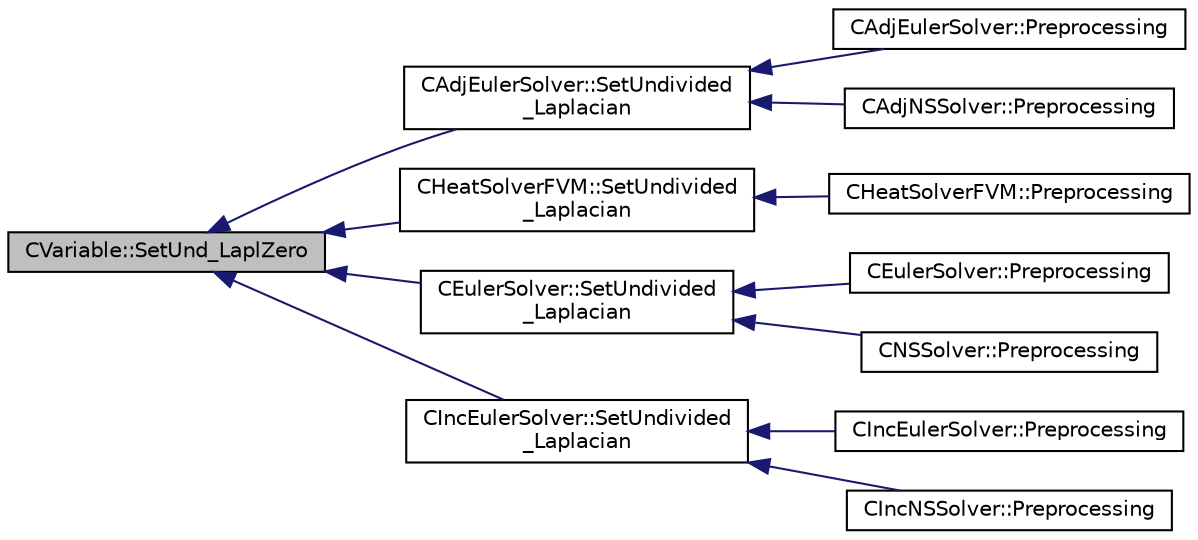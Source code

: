 digraph "CVariable::SetUnd_LaplZero"
{
  edge [fontname="Helvetica",fontsize="10",labelfontname="Helvetica",labelfontsize="10"];
  node [fontname="Helvetica",fontsize="10",shape=record];
  rankdir="LR";
  Node6912 [label="CVariable::SetUnd_LaplZero",height=0.2,width=0.4,color="black", fillcolor="grey75", style="filled", fontcolor="black"];
  Node6912 -> Node6913 [dir="back",color="midnightblue",fontsize="10",style="solid",fontname="Helvetica"];
  Node6913 [label="CAdjEulerSolver::SetUndivided\l_Laplacian",height=0.2,width=0.4,color="black", fillcolor="white", style="filled",URL="$class_c_adj_euler_solver.html#a1872318f659d74b4e12d669095ee57b5",tooltip="Compute the undivided laplacian for the adjoint solution. "];
  Node6913 -> Node6914 [dir="back",color="midnightblue",fontsize="10",style="solid",fontname="Helvetica"];
  Node6914 [label="CAdjEulerSolver::Preprocessing",height=0.2,width=0.4,color="black", fillcolor="white", style="filled",URL="$class_c_adj_euler_solver.html#a4ae0ed840dc8335fd921399625ba794f",tooltip="Initialize the residual vectors. "];
  Node6913 -> Node6915 [dir="back",color="midnightblue",fontsize="10",style="solid",fontname="Helvetica"];
  Node6915 [label="CAdjNSSolver::Preprocessing",height=0.2,width=0.4,color="black", fillcolor="white", style="filled",URL="$class_c_adj_n_s_solver.html#ac16dab76e2c1d86bc7d70ca9f41fd668",tooltip="Restart residual and compute gradients. "];
  Node6912 -> Node6916 [dir="back",color="midnightblue",fontsize="10",style="solid",fontname="Helvetica"];
  Node6916 [label="CHeatSolverFVM::SetUndivided\l_Laplacian",height=0.2,width=0.4,color="black", fillcolor="white", style="filled",URL="$class_c_heat_solver_f_v_m.html#a62fe1f80d82f024d872943869e2fef83",tooltip="Compute the undivided laplacian for the solution. "];
  Node6916 -> Node6917 [dir="back",color="midnightblue",fontsize="10",style="solid",fontname="Helvetica"];
  Node6917 [label="CHeatSolverFVM::Preprocessing",height=0.2,width=0.4,color="black", fillcolor="white", style="filled",URL="$class_c_heat_solver_f_v_m.html#a0c89f1dbe5cd5a16caaa9a08200e91fd",tooltip="Restart residual and compute gradients. "];
  Node6912 -> Node6918 [dir="back",color="midnightblue",fontsize="10",style="solid",fontname="Helvetica"];
  Node6918 [label="CEulerSolver::SetUndivided\l_Laplacian",height=0.2,width=0.4,color="black", fillcolor="white", style="filled",URL="$class_c_euler_solver.html#adc7c82a25b8be22b16b5452c1992744f",tooltip="Compute the undivided laplacian for the solution, except the energy equation. "];
  Node6918 -> Node6919 [dir="back",color="midnightblue",fontsize="10",style="solid",fontname="Helvetica"];
  Node6919 [label="CEulerSolver::Preprocessing",height=0.2,width=0.4,color="black", fillcolor="white", style="filled",URL="$class_c_euler_solver.html#a8b89e1bfce33284c2d8f5f00f82f3f3f",tooltip="Compute primitive variables and their gradients. "];
  Node6918 -> Node6920 [dir="back",color="midnightblue",fontsize="10",style="solid",fontname="Helvetica"];
  Node6920 [label="CNSSolver::Preprocessing",height=0.2,width=0.4,color="black", fillcolor="white", style="filled",URL="$class_c_n_s_solver.html#a028c83d18cf8520dff2f9628d8a04e4b",tooltip="Restart residual and compute gradients. "];
  Node6912 -> Node6921 [dir="back",color="midnightblue",fontsize="10",style="solid",fontname="Helvetica"];
  Node6921 [label="CIncEulerSolver::SetUndivided\l_Laplacian",height=0.2,width=0.4,color="black", fillcolor="white", style="filled",URL="$class_c_inc_euler_solver.html#a8b5d7772432b9759213892a50621c329",tooltip="Compute the undivided laplacian for the solution, except the energy equation. "];
  Node6921 -> Node6922 [dir="back",color="midnightblue",fontsize="10",style="solid",fontname="Helvetica"];
  Node6922 [label="CIncEulerSolver::Preprocessing",height=0.2,width=0.4,color="black", fillcolor="white", style="filled",URL="$class_c_inc_euler_solver.html#aabd902b10cc9b41b6b2c406efba0ac41",tooltip="Compute primitive variables and their gradients. "];
  Node6921 -> Node6923 [dir="back",color="midnightblue",fontsize="10",style="solid",fontname="Helvetica"];
  Node6923 [label="CIncNSSolver::Preprocessing",height=0.2,width=0.4,color="black", fillcolor="white", style="filled",URL="$class_c_inc_n_s_solver.html#ae84f6e86313acd1da80c505b4eab81e5",tooltip="Restart residual and compute gradients. "];
}
